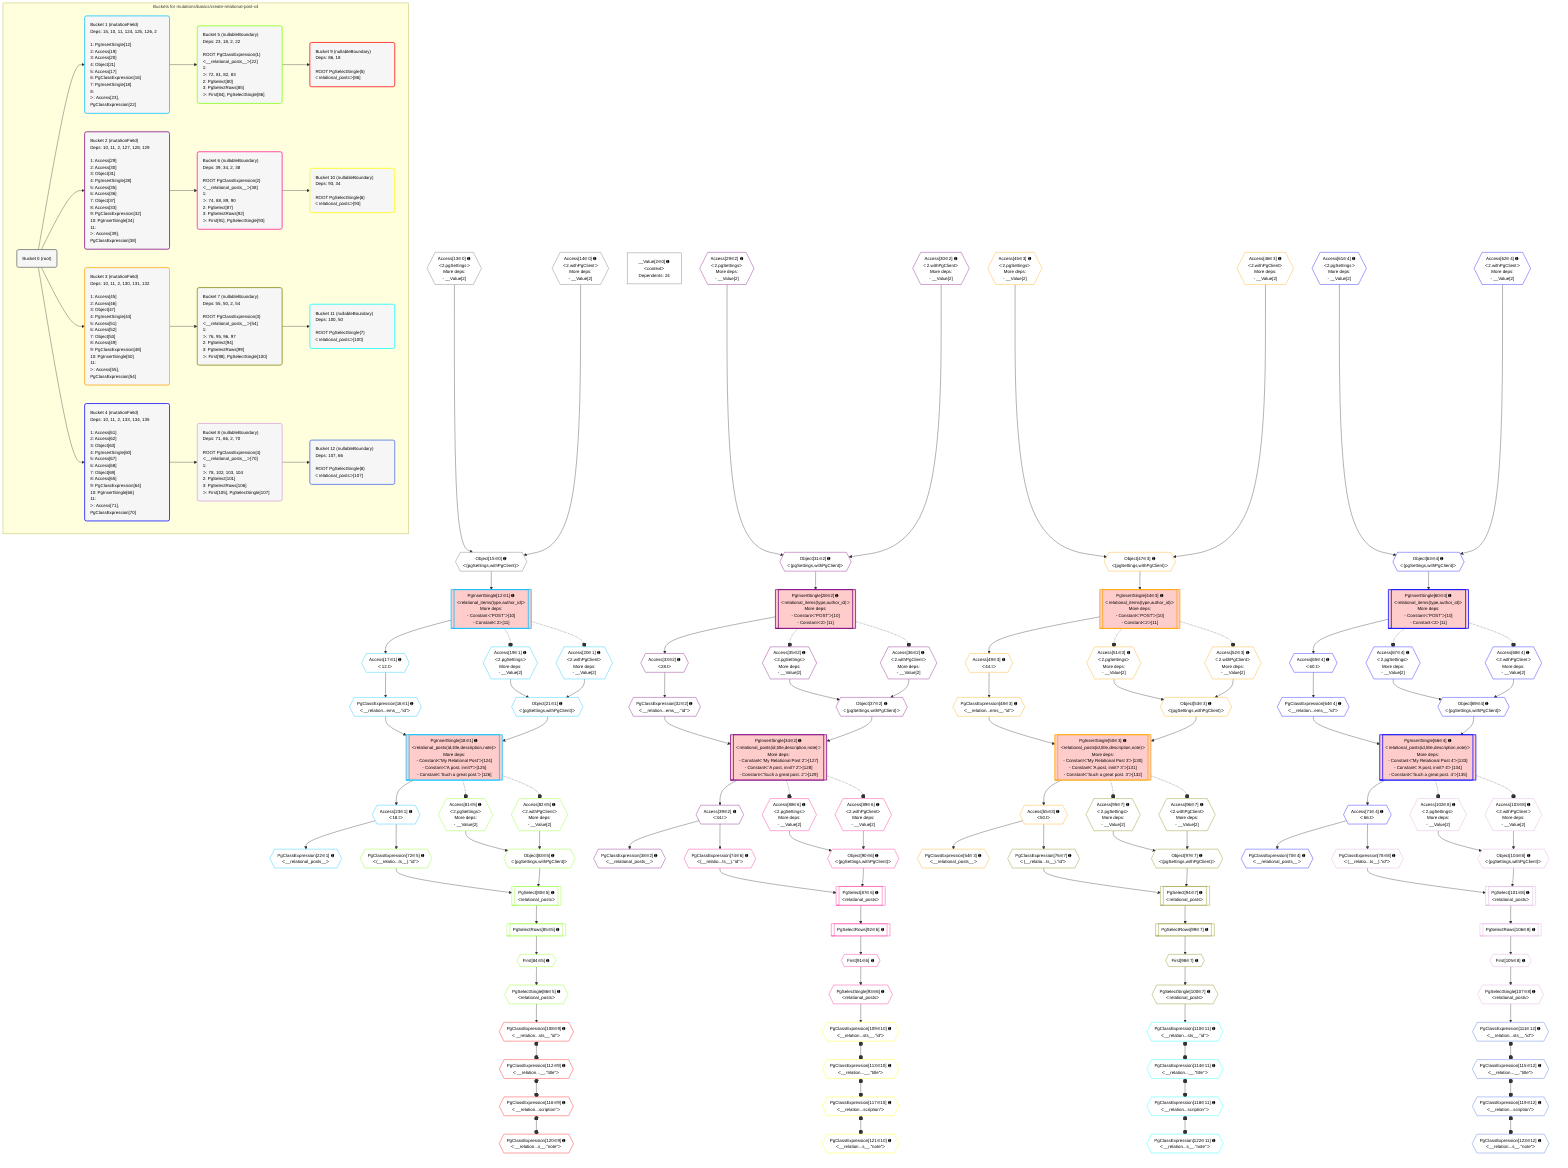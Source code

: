 %%{init: {'themeVariables': { 'fontSize': '12px'}}}%%
graph TD
    classDef path fill:#eee,stroke:#000,color:#000
    classDef plan fill:#fff,stroke-width:1px,color:#000
    classDef itemplan fill:#fff,stroke-width:2px,color:#000
    classDef unbatchedplan fill:#dff,stroke-width:1px,color:#000
    classDef sideeffectplan fill:#fcc,stroke-width:2px,color:#000
    classDef bucket fill:#f6f6f6,color:#000,stroke-width:2px,text-align:left

    subgraph "Buckets for mutations/basics/create-relational-post-x4"
    Bucket0("Bucket 0 (root)"):::bucket
    Bucket1("Bucket 1 (mutationField)<br />Deps: 15, 10, 11, 124, 125, 126, 2<br /><br />1: PgInsertSingle[12]<br />2: Access[19]<br />3: Access[20]<br />4: Object[21]<br />5: Access[17]<br />6: PgClassExpression[16]<br />7: PgInsertSingle[18]<br />8: <br />ᐳ: Access[23], PgClassExpression[22]"):::bucket
    Bucket2("Bucket 2 (mutationField)<br />Deps: 10, 11, 2, 127, 128, 129<br /><br />1: Access[29]<br />2: Access[30]<br />3: Object[31]<br />4: PgInsertSingle[28]<br />5: Access[35]<br />6: Access[36]<br />7: Object[37]<br />8: Access[33]<br />9: PgClassExpression[32]<br />10: PgInsertSingle[34]<br />11: <br />ᐳ: Access[39], PgClassExpression[38]"):::bucket
    Bucket3("Bucket 3 (mutationField)<br />Deps: 10, 11, 2, 130, 131, 132<br /><br />1: Access[45]<br />2: Access[46]<br />3: Object[47]<br />4: PgInsertSingle[44]<br />5: Access[51]<br />6: Access[52]<br />7: Object[53]<br />8: Access[49]<br />9: PgClassExpression[48]<br />10: PgInsertSingle[50]<br />11: <br />ᐳ: Access[55], PgClassExpression[54]"):::bucket
    Bucket4("Bucket 4 (mutationField)<br />Deps: 10, 11, 2, 133, 134, 135<br /><br />1: Access[61]<br />2: Access[62]<br />3: Object[63]<br />4: PgInsertSingle[60]<br />5: Access[67]<br />6: Access[68]<br />7: Object[69]<br />8: Access[65]<br />9: PgClassExpression[64]<br />10: PgInsertSingle[66]<br />11: <br />ᐳ: Access[71], PgClassExpression[70]"):::bucket
    Bucket5("Bucket 5 (nullableBoundary)<br />Deps: 23, 18, 2, 22<br /><br />ROOT PgClassExpression{1}ᐸ__relational_posts__ᐳ[22]<br />1: <br />ᐳ: 72, 81, 82, 83<br />2: PgSelect[80]<br />3: PgSelectRows[85]<br />ᐳ: First[84], PgSelectSingle[86]"):::bucket
    Bucket6("Bucket 6 (nullableBoundary)<br />Deps: 39, 34, 2, 38<br /><br />ROOT PgClassExpression{2}ᐸ__relational_posts__ᐳ[38]<br />1: <br />ᐳ: 74, 88, 89, 90<br />2: PgSelect[87]<br />3: PgSelectRows[92]<br />ᐳ: First[91], PgSelectSingle[93]"):::bucket
    Bucket7("Bucket 7 (nullableBoundary)<br />Deps: 55, 50, 2, 54<br /><br />ROOT PgClassExpression{3}ᐸ__relational_posts__ᐳ[54]<br />1: <br />ᐳ: 76, 95, 96, 97<br />2: PgSelect[94]<br />3: PgSelectRows[99]<br />ᐳ: First[98], PgSelectSingle[100]"):::bucket
    Bucket8("Bucket 8 (nullableBoundary)<br />Deps: 71, 66, 2, 70<br /><br />ROOT PgClassExpression{4}ᐸ__relational_posts__ᐳ[70]<br />1: <br />ᐳ: 78, 102, 103, 104<br />2: PgSelect[101]<br />3: PgSelectRows[106]<br />ᐳ: First[105], PgSelectSingle[107]"):::bucket
    Bucket9("Bucket 9 (nullableBoundary)<br />Deps: 86, 18<br /><br />ROOT PgSelectSingle{5}ᐸrelational_postsᐳ[86]"):::bucket
    Bucket10("Bucket 10 (nullableBoundary)<br />Deps: 93, 34<br /><br />ROOT PgSelectSingle{6}ᐸrelational_postsᐳ[93]"):::bucket
    Bucket11("Bucket 11 (nullableBoundary)<br />Deps: 100, 50<br /><br />ROOT PgSelectSingle{7}ᐸrelational_postsᐳ[100]"):::bucket
    Bucket12("Bucket 12 (nullableBoundary)<br />Deps: 107, 66<br /><br />ROOT PgSelectSingle{8}ᐸrelational_postsᐳ[107]"):::bucket
    end
    Bucket0 --> Bucket1 & Bucket2 & Bucket3 & Bucket4
    Bucket1 --> Bucket5
    Bucket2 --> Bucket6
    Bucket3 --> Bucket7
    Bucket4 --> Bucket8
    Bucket5 --> Bucket9
    Bucket6 --> Bucket10
    Bucket7 --> Bucket11
    Bucket8 --> Bucket12

    %% plan dependencies
    Object15{{"Object[15∈0] ➊<br />ᐸ{pgSettings,withPgClient}ᐳ"}}:::plan
    Access13{{"Access[13∈0] ➊<br />ᐸ2.pgSettingsᐳ<br />More deps:<br />- __Value[2]"}}:::plan
    Access14{{"Access[14∈0] ➊<br />ᐸ2.withPgClientᐳ<br />More deps:<br />- __Value[2]"}}:::plan
    Access13 & Access14 --> Object15
    __Value2["__Value[2∈0] ➊<br />ᐸcontextᐳ<br />Dependents: 24"]:::plan
    PgInsertSingle18[["PgInsertSingle[18∈1] ➊<br />ᐸrelational_posts(id,title,description,note)ᐳ<br />More deps:<br />- Constantᐸ'My Relational Post'ᐳ[124]<br />- Constantᐸ'A post, innit?'ᐳ[125]<br />- Constantᐸ'Such a great post.'ᐳ[126]"]]:::sideeffectplan
    Object21{{"Object[21∈1] ➊<br />ᐸ{pgSettings,withPgClient}ᐳ"}}:::plan
    PgClassExpression16{{"PgClassExpression[16∈1] ➊<br />ᐸ__relation...ems__.”id”ᐳ"}}:::plan
    Object21 & PgClassExpression16 --> PgInsertSingle18
    PgInsertSingle12[["PgInsertSingle[12∈1] ➊<br />ᐸrelational_items(type,author_id)ᐳ<br />More deps:<br />- Constantᐸ'POST'ᐳ[10]<br />- Constantᐸ2ᐳ[11]"]]:::sideeffectplan
    Object15 --> PgInsertSingle12
    Access19{{"Access[19∈1] ➊<br />ᐸ2.pgSettingsᐳ<br />More deps:<br />- __Value[2]"}}:::plan
    Access20{{"Access[20∈1] ➊<br />ᐸ2.withPgClientᐳ<br />More deps:<br />- __Value[2]"}}:::plan
    Access19 & Access20 --> Object21
    Access17{{"Access[17∈1] ➊<br />ᐸ12.tᐳ"}}:::plan
    Access17 --> PgClassExpression16
    PgInsertSingle12 --> Access17
    PgClassExpression22{{"PgClassExpression[22∈1] ➊<br />ᐸ__relational_posts__ᐳ"}}:::plan
    Access23{{"Access[23∈1] ➊<br />ᐸ18.tᐳ"}}:::plan
    Access23 --> PgClassExpression22
    PgInsertSingle18 --> Access23
    PgInsertSingle34[["PgInsertSingle[34∈2] ➊<br />ᐸrelational_posts(id,title,description,note)ᐳ<br />More deps:<br />- Constantᐸ'My Relational Post 2'ᐳ[127]<br />- Constantᐸ'A post, innit? 2'ᐳ[128]<br />- Constantᐸ'Such a great post. 2'ᐳ[129]"]]:::sideeffectplan
    Object37{{"Object[37∈2] ➊<br />ᐸ{pgSettings,withPgClient}ᐳ"}}:::plan
    PgClassExpression32{{"PgClassExpression[32∈2] ➊<br />ᐸ__relation...ems__.”id”ᐳ"}}:::plan
    Object37 & PgClassExpression32 --> PgInsertSingle34
    PgInsertSingle28[["PgInsertSingle[28∈2] ➊<br />ᐸrelational_items(type,author_id)ᐳ<br />More deps:<br />- Constantᐸ'POST'ᐳ[10]<br />- Constantᐸ2ᐳ[11]"]]:::sideeffectplan
    Object31{{"Object[31∈2] ➊<br />ᐸ{pgSettings,withPgClient}ᐳ"}}:::plan
    Object31 --> PgInsertSingle28
    Access29{{"Access[29∈2] ➊<br />ᐸ2.pgSettingsᐳ<br />More deps:<br />- __Value[2]"}}:::plan
    Access30{{"Access[30∈2] ➊<br />ᐸ2.withPgClientᐳ<br />More deps:<br />- __Value[2]"}}:::plan
    Access29 & Access30 --> Object31
    Access35{{"Access[35∈2] ➊<br />ᐸ2.pgSettingsᐳ<br />More deps:<br />- __Value[2]"}}:::plan
    Access36{{"Access[36∈2] ➊<br />ᐸ2.withPgClientᐳ<br />More deps:<br />- __Value[2]"}}:::plan
    Access35 & Access36 --> Object37
    Access33{{"Access[33∈2] ➊<br />ᐸ28.tᐳ"}}:::plan
    Access33 --> PgClassExpression32
    PgInsertSingle28 --> Access33
    PgClassExpression38{{"PgClassExpression[38∈2] ➊<br />ᐸ__relational_posts__ᐳ"}}:::plan
    Access39{{"Access[39∈2] ➊<br />ᐸ34.tᐳ"}}:::plan
    Access39 --> PgClassExpression38
    PgInsertSingle34 --> Access39
    PgInsertSingle50[["PgInsertSingle[50∈3] ➊<br />ᐸrelational_posts(id,title,description,note)ᐳ<br />More deps:<br />- Constantᐸ'My Relational Post 3'ᐳ[130]<br />- Constantᐸ'A post, innit? 3'ᐳ[131]<br />- Constantᐸ'Such a great post. 3'ᐳ[132]"]]:::sideeffectplan
    Object53{{"Object[53∈3] ➊<br />ᐸ{pgSettings,withPgClient}ᐳ"}}:::plan
    PgClassExpression48{{"PgClassExpression[48∈3] ➊<br />ᐸ__relation...ems__.”id”ᐳ"}}:::plan
    Object53 & PgClassExpression48 --> PgInsertSingle50
    PgInsertSingle44[["PgInsertSingle[44∈3] ➊<br />ᐸrelational_items(type,author_id)ᐳ<br />More deps:<br />- Constantᐸ'POST'ᐳ[10]<br />- Constantᐸ2ᐳ[11]"]]:::sideeffectplan
    Object47{{"Object[47∈3] ➊<br />ᐸ{pgSettings,withPgClient}ᐳ"}}:::plan
    Object47 --> PgInsertSingle44
    Access45{{"Access[45∈3] ➊<br />ᐸ2.pgSettingsᐳ<br />More deps:<br />- __Value[2]"}}:::plan
    Access46{{"Access[46∈3] ➊<br />ᐸ2.withPgClientᐳ<br />More deps:<br />- __Value[2]"}}:::plan
    Access45 & Access46 --> Object47
    Access51{{"Access[51∈3] ➊<br />ᐸ2.pgSettingsᐳ<br />More deps:<br />- __Value[2]"}}:::plan
    Access52{{"Access[52∈3] ➊<br />ᐸ2.withPgClientᐳ<br />More deps:<br />- __Value[2]"}}:::plan
    Access51 & Access52 --> Object53
    Access49{{"Access[49∈3] ➊<br />ᐸ44.tᐳ"}}:::plan
    Access49 --> PgClassExpression48
    PgInsertSingle44 --> Access49
    PgClassExpression54{{"PgClassExpression[54∈3] ➊<br />ᐸ__relational_posts__ᐳ"}}:::plan
    Access55{{"Access[55∈3] ➊<br />ᐸ50.tᐳ"}}:::plan
    Access55 --> PgClassExpression54
    PgInsertSingle50 --> Access55
    PgInsertSingle66[["PgInsertSingle[66∈4] ➊<br />ᐸrelational_posts(id,title,description,note)ᐳ<br />More deps:<br />- Constantᐸ'My Relational Post 4'ᐳ[133]<br />- Constantᐸ'A post, innit? 4'ᐳ[134]<br />- Constantᐸ'Such a great post. 4'ᐳ[135]"]]:::sideeffectplan
    Object69{{"Object[69∈4] ➊<br />ᐸ{pgSettings,withPgClient}ᐳ"}}:::plan
    PgClassExpression64{{"PgClassExpression[64∈4] ➊<br />ᐸ__relation...ems__.”id”ᐳ"}}:::plan
    Object69 & PgClassExpression64 --> PgInsertSingle66
    PgInsertSingle60[["PgInsertSingle[60∈4] ➊<br />ᐸrelational_items(type,author_id)ᐳ<br />More deps:<br />- Constantᐸ'POST'ᐳ[10]<br />- Constantᐸ2ᐳ[11]"]]:::sideeffectplan
    Object63{{"Object[63∈4] ➊<br />ᐸ{pgSettings,withPgClient}ᐳ"}}:::plan
    Object63 --> PgInsertSingle60
    Access61{{"Access[61∈4] ➊<br />ᐸ2.pgSettingsᐳ<br />More deps:<br />- __Value[2]"}}:::plan
    Access62{{"Access[62∈4] ➊<br />ᐸ2.withPgClientᐳ<br />More deps:<br />- __Value[2]"}}:::plan
    Access61 & Access62 --> Object63
    Access67{{"Access[67∈4] ➊<br />ᐸ2.pgSettingsᐳ<br />More deps:<br />- __Value[2]"}}:::plan
    Access68{{"Access[68∈4] ➊<br />ᐸ2.withPgClientᐳ<br />More deps:<br />- __Value[2]"}}:::plan
    Access67 & Access68 --> Object69
    Access65{{"Access[65∈4] ➊<br />ᐸ60.tᐳ"}}:::plan
    Access65 --> PgClassExpression64
    PgInsertSingle60 --> Access65
    PgClassExpression70{{"PgClassExpression[70∈4] ➊<br />ᐸ__relational_posts__ᐳ"}}:::plan
    Access71{{"Access[71∈4] ➊<br />ᐸ66.tᐳ"}}:::plan
    Access71 --> PgClassExpression70
    PgInsertSingle66 --> Access71
    PgSelect80[["PgSelect[80∈5] ➊<br />ᐸrelational_postsᐳ"]]:::plan
    Object83{{"Object[83∈5] ➊<br />ᐸ{pgSettings,withPgClient}ᐳ"}}:::plan
    PgClassExpression72{{"PgClassExpression[72∈5] ➊<br />ᐸ(__relatio...ts__).”id”ᐳ"}}:::plan
    Object83 & PgClassExpression72 --> PgSelect80
    Access81{{"Access[81∈5] ➊<br />ᐸ2.pgSettingsᐳ<br />More deps:<br />- __Value[2]"}}:::plan
    Access82{{"Access[82∈5] ➊<br />ᐸ2.withPgClientᐳ<br />More deps:<br />- __Value[2]"}}:::plan
    Access81 & Access82 --> Object83
    Access23 --> PgClassExpression72
    First84{{"First[84∈5] ➊"}}:::plan
    PgSelectRows85[["PgSelectRows[85∈5] ➊"]]:::plan
    PgSelectRows85 --> First84
    PgSelect80 --> PgSelectRows85
    PgSelectSingle86{{"PgSelectSingle[86∈5] ➊<br />ᐸrelational_postsᐳ"}}:::plan
    First84 --> PgSelectSingle86
    PgSelect87[["PgSelect[87∈6] ➊<br />ᐸrelational_postsᐳ"]]:::plan
    Object90{{"Object[90∈6] ➊<br />ᐸ{pgSettings,withPgClient}ᐳ"}}:::plan
    PgClassExpression74{{"PgClassExpression[74∈6] ➊<br />ᐸ(__relatio...ts__).”id”ᐳ"}}:::plan
    Object90 & PgClassExpression74 --> PgSelect87
    Access88{{"Access[88∈6] ➊<br />ᐸ2.pgSettingsᐳ<br />More deps:<br />- __Value[2]"}}:::plan
    Access89{{"Access[89∈6] ➊<br />ᐸ2.withPgClientᐳ<br />More deps:<br />- __Value[2]"}}:::plan
    Access88 & Access89 --> Object90
    Access39 --> PgClassExpression74
    First91{{"First[91∈6] ➊"}}:::plan
    PgSelectRows92[["PgSelectRows[92∈6] ➊"]]:::plan
    PgSelectRows92 --> First91
    PgSelect87 --> PgSelectRows92
    PgSelectSingle93{{"PgSelectSingle[93∈6] ➊<br />ᐸrelational_postsᐳ"}}:::plan
    First91 --> PgSelectSingle93
    PgSelect94[["PgSelect[94∈7] ➊<br />ᐸrelational_postsᐳ"]]:::plan
    Object97{{"Object[97∈7] ➊<br />ᐸ{pgSettings,withPgClient}ᐳ"}}:::plan
    PgClassExpression76{{"PgClassExpression[76∈7] ➊<br />ᐸ(__relatio...ts__).”id”ᐳ"}}:::plan
    Object97 & PgClassExpression76 --> PgSelect94
    Access95{{"Access[95∈7] ➊<br />ᐸ2.pgSettingsᐳ<br />More deps:<br />- __Value[2]"}}:::plan
    Access96{{"Access[96∈7] ➊<br />ᐸ2.withPgClientᐳ<br />More deps:<br />- __Value[2]"}}:::plan
    Access95 & Access96 --> Object97
    Access55 --> PgClassExpression76
    First98{{"First[98∈7] ➊"}}:::plan
    PgSelectRows99[["PgSelectRows[99∈7] ➊"]]:::plan
    PgSelectRows99 --> First98
    PgSelect94 --> PgSelectRows99
    PgSelectSingle100{{"PgSelectSingle[100∈7] ➊<br />ᐸrelational_postsᐳ"}}:::plan
    First98 --> PgSelectSingle100
    PgSelect101[["PgSelect[101∈8] ➊<br />ᐸrelational_postsᐳ"]]:::plan
    Object104{{"Object[104∈8] ➊<br />ᐸ{pgSettings,withPgClient}ᐳ"}}:::plan
    PgClassExpression78{{"PgClassExpression[78∈8] ➊<br />ᐸ(__relatio...ts__).”id”ᐳ"}}:::plan
    Object104 & PgClassExpression78 --> PgSelect101
    Access102{{"Access[102∈8] ➊<br />ᐸ2.pgSettingsᐳ<br />More deps:<br />- __Value[2]"}}:::plan
    Access103{{"Access[103∈8] ➊<br />ᐸ2.withPgClientᐳ<br />More deps:<br />- __Value[2]"}}:::plan
    Access102 & Access103 --> Object104
    Access71 --> PgClassExpression78
    First105{{"First[105∈8] ➊"}}:::plan
    PgSelectRows106[["PgSelectRows[106∈8] ➊"]]:::plan
    PgSelectRows106 --> First105
    PgSelect101 --> PgSelectRows106
    PgSelectSingle107{{"PgSelectSingle[107∈8] ➊<br />ᐸrelational_postsᐳ"}}:::plan
    First105 --> PgSelectSingle107
    PgClassExpression108{{"PgClassExpression[108∈9] ➊<br />ᐸ__relation...sts__.”id”ᐳ"}}:::plan
    PgSelectSingle86 --> PgClassExpression108
    PgClassExpression112{{"PgClassExpression[112∈9] ➊<br />ᐸ__relation...__.”title”ᐳ"}}:::plan
    PgClassExpression108 o--o PgClassExpression112
    PgClassExpression116{{"PgClassExpression[116∈9] ➊<br />ᐸ__relation...scription”ᐳ"}}:::plan
    PgClassExpression112 o--o PgClassExpression116
    PgClassExpression120{{"PgClassExpression[120∈9] ➊<br />ᐸ__relation...s__.”note”ᐳ"}}:::plan
    PgClassExpression116 o--o PgClassExpression120
    PgClassExpression109{{"PgClassExpression[109∈10] ➊<br />ᐸ__relation...sts__.”id”ᐳ"}}:::plan
    PgSelectSingle93 --> PgClassExpression109
    PgClassExpression113{{"PgClassExpression[113∈10] ➊<br />ᐸ__relation...__.”title”ᐳ"}}:::plan
    PgClassExpression109 o--o PgClassExpression113
    PgClassExpression117{{"PgClassExpression[117∈10] ➊<br />ᐸ__relation...scription”ᐳ"}}:::plan
    PgClassExpression113 o--o PgClassExpression117
    PgClassExpression121{{"PgClassExpression[121∈10] ➊<br />ᐸ__relation...s__.”note”ᐳ"}}:::plan
    PgClassExpression117 o--o PgClassExpression121
    PgClassExpression110{{"PgClassExpression[110∈11] ➊<br />ᐸ__relation...sts__.”id”ᐳ"}}:::plan
    PgSelectSingle100 --> PgClassExpression110
    PgClassExpression114{{"PgClassExpression[114∈11] ➊<br />ᐸ__relation...__.”title”ᐳ"}}:::plan
    PgClassExpression110 o--o PgClassExpression114
    PgClassExpression118{{"PgClassExpression[118∈11] ➊<br />ᐸ__relation...scription”ᐳ"}}:::plan
    PgClassExpression114 o--o PgClassExpression118
    PgClassExpression122{{"PgClassExpression[122∈11] ➊<br />ᐸ__relation...s__.”note”ᐳ"}}:::plan
    PgClassExpression118 o--o PgClassExpression122
    PgClassExpression111{{"PgClassExpression[111∈12] ➊<br />ᐸ__relation...sts__.”id”ᐳ"}}:::plan
    PgSelectSingle107 --> PgClassExpression111
    PgClassExpression115{{"PgClassExpression[115∈12] ➊<br />ᐸ__relation...__.”title”ᐳ"}}:::plan
    PgClassExpression111 o--o PgClassExpression115
    PgClassExpression119{{"PgClassExpression[119∈12] ➊<br />ᐸ__relation...scription”ᐳ"}}:::plan
    PgClassExpression115 o--o PgClassExpression119
    PgClassExpression123{{"PgClassExpression[123∈12] ➊<br />ᐸ__relation...s__.”note”ᐳ"}}:::plan
    PgClassExpression119 o--o PgClassExpression123

    %% define steps
    classDef bucket0 stroke:#696969
    class Bucket0,__Value2,Access13,Access14,Object15 bucket0
    classDef bucket1 stroke:#00bfff
    class Bucket1,PgInsertSingle12,PgClassExpression16,Access17,PgInsertSingle18,Access19,Access20,Object21,PgClassExpression22,Access23 bucket1
    classDef bucket2 stroke:#7f007f
    class Bucket2,PgInsertSingle28,Access29,Access30,Object31,PgClassExpression32,Access33,PgInsertSingle34,Access35,Access36,Object37,PgClassExpression38,Access39 bucket2
    classDef bucket3 stroke:#ffa500
    class Bucket3,PgInsertSingle44,Access45,Access46,Object47,PgClassExpression48,Access49,PgInsertSingle50,Access51,Access52,Object53,PgClassExpression54,Access55 bucket3
    classDef bucket4 stroke:#0000ff
    class Bucket4,PgInsertSingle60,Access61,Access62,Object63,PgClassExpression64,Access65,PgInsertSingle66,Access67,Access68,Object69,PgClassExpression70,Access71 bucket4
    classDef bucket5 stroke:#7fff00
    class Bucket5,PgClassExpression72,PgSelect80,Access81,Access82,Object83,First84,PgSelectRows85,PgSelectSingle86 bucket5
    classDef bucket6 stroke:#ff1493
    class Bucket6,PgClassExpression74,PgSelect87,Access88,Access89,Object90,First91,PgSelectRows92,PgSelectSingle93 bucket6
    classDef bucket7 stroke:#808000
    class Bucket7,PgClassExpression76,PgSelect94,Access95,Access96,Object97,First98,PgSelectRows99,PgSelectSingle100 bucket7
    classDef bucket8 stroke:#dda0dd
    class Bucket8,PgClassExpression78,PgSelect101,Access102,Access103,Object104,First105,PgSelectRows106,PgSelectSingle107 bucket8
    classDef bucket9 stroke:#ff0000
    class Bucket9,PgClassExpression108,PgClassExpression112,PgClassExpression116,PgClassExpression120 bucket9
    classDef bucket10 stroke:#ffff00
    class Bucket10,PgClassExpression109,PgClassExpression113,PgClassExpression117,PgClassExpression121 bucket10
    classDef bucket11 stroke:#00ffff
    class Bucket11,PgClassExpression110,PgClassExpression114,PgClassExpression118,PgClassExpression122 bucket11
    classDef bucket12 stroke:#4169e1
    class Bucket12,PgClassExpression111,PgClassExpression115,PgClassExpression119,PgClassExpression123 bucket12

    %% implicit side effects
    PgInsertSingle12 -.-o Access19
    PgInsertSingle12 -.-o Access20
    PgInsertSingle28 -.-o Access35
    PgInsertSingle28 -.-o Access36
    PgInsertSingle44 -.-o Access51
    PgInsertSingle44 -.-o Access52
    PgInsertSingle60 -.-o Access67
    PgInsertSingle60 -.-o Access68
    PgInsertSingle18 -.-o Access81
    PgInsertSingle18 -.-o Access82
    PgInsertSingle34 -.-o Access88
    PgInsertSingle34 -.-o Access89
    PgInsertSingle50 -.-o Access95
    PgInsertSingle50 -.-o Access96
    PgInsertSingle66 -.-o Access102
    PgInsertSingle66 -.-o Access103